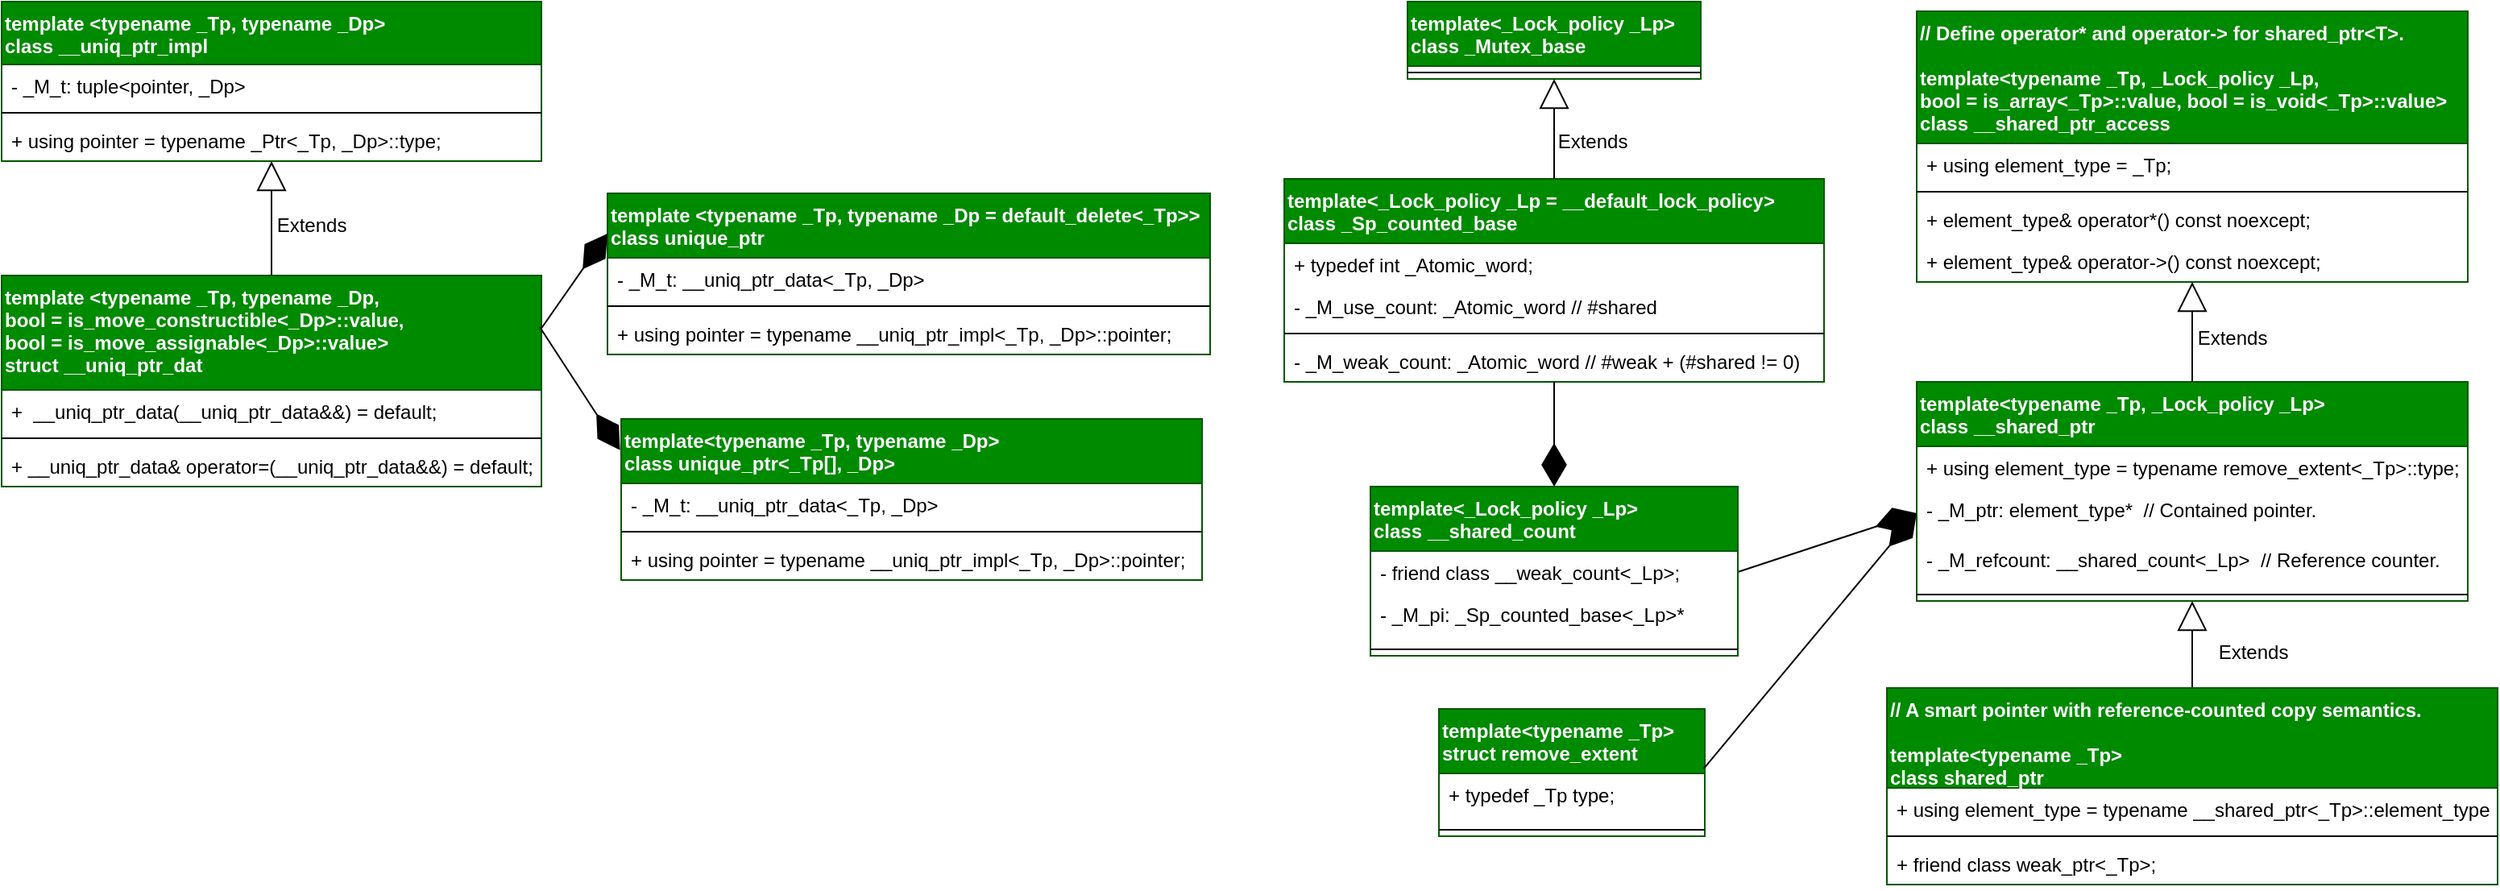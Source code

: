 <mxfile>
    <diagram id="lV_YoobEQGs-U5aL4UGH" name="Page-1">
        <mxGraphModel dx="1380" dy="815" grid="0" gridSize="10" guides="1" tooltips="1" connect="1" arrows="1" fold="1" page="1" pageScale="1" pageWidth="850" pageHeight="1100" math="0" shadow="0">
            <root>
                <mxCell id="0"/>
                <mxCell id="1" parent="0"/>
                <mxCell id="8" value="template &lt;typename _Tp, typename _Dp = default_delete&lt;_Tp&gt;&gt;&#10;class unique_ptr" style="swimlane;fontStyle=1;align=left;verticalAlign=top;childLayout=stackLayout;horizontal=1;startSize=40;horizontalStack=0;resizeParent=1;resizeParentMax=0;resizeLast=0;collapsible=1;marginBottom=0;fontSize=12;swimlaneLine=1;fillColor=#008a00;fontColor=#ffffff;strokeColor=#005700;" parent="1" vertex="1">
                    <mxGeometry x="403" y="129" width="374" height="100" as="geometry"/>
                </mxCell>
                <mxCell id="9" value="- _M_t: __uniq_ptr_data&lt;_Tp, _Dp&gt;" style="text;align=left;verticalAlign=top;spacingLeft=4;spacingRight=4;overflow=hidden;rotatable=0;points=[[0,0.5],[1,0.5]];portConstraint=eastwest;fontSize=12;swimlaneLine=1;" parent="8" vertex="1">
                    <mxGeometry y="40" width="374" height="26" as="geometry"/>
                </mxCell>
                <mxCell id="10" value="" style="line;strokeWidth=1;align=left;verticalAlign=middle;spacingTop=-1;spacingLeft=3;spacingRight=3;rotatable=0;labelPosition=right;points=[];portConstraint=eastwest;fontSize=12;swimlaneLine=1;" parent="8" vertex="1">
                    <mxGeometry y="66" width="374" height="8" as="geometry"/>
                </mxCell>
                <mxCell id="11" value="+ using pointer   = typename __uniq_ptr_impl&lt;_Tp, _Dp&gt;::pointer;" style="text;align=left;verticalAlign=top;spacingLeft=4;spacingRight=4;overflow=hidden;rotatable=0;points=[[0,0.5],[1,0.5]];portConstraint=eastwest;fontSize=12;swimlaneLine=1;" parent="8" vertex="1">
                    <mxGeometry y="74" width="374" height="26" as="geometry"/>
                </mxCell>
                <mxCell id="12" value="template&lt;typename _Tp, typename _Dp&gt;&#10;class unique_ptr&lt;_Tp[], _Dp&gt;" style="swimlane;fontStyle=1;align=left;verticalAlign=top;childLayout=stackLayout;horizontal=1;startSize=40;horizontalStack=0;resizeParent=1;resizeParentMax=0;resizeLast=0;collapsible=1;marginBottom=0;fontSize=12;swimlaneLine=1;fillColor=#008a00;fontColor=#ffffff;strokeColor=#005700;" parent="1" vertex="1">
                    <mxGeometry x="411.5" y="269" width="360.5" height="100" as="geometry"/>
                </mxCell>
                <mxCell id="13" value="- _M_t: __uniq_ptr_data&lt;_Tp, _Dp&gt;" style="text;align=left;verticalAlign=top;spacingLeft=4;spacingRight=4;overflow=hidden;rotatable=0;points=[[0,0.5],[1,0.5]];portConstraint=eastwest;fontSize=12;swimlaneLine=1;" parent="12" vertex="1">
                    <mxGeometry y="40" width="360.5" height="26" as="geometry"/>
                </mxCell>
                <mxCell id="14" value="" style="line;strokeWidth=1;align=left;verticalAlign=middle;spacingTop=-1;spacingLeft=3;spacingRight=3;rotatable=0;labelPosition=right;points=[];portConstraint=eastwest;fontSize=12;swimlaneLine=1;" parent="12" vertex="1">
                    <mxGeometry y="66" width="360.5" height="8" as="geometry"/>
                </mxCell>
                <mxCell id="15" value="+ using pointer   = typename __uniq_ptr_impl&lt;_Tp, _Dp&gt;::pointer;" style="text;align=left;verticalAlign=top;spacingLeft=4;spacingRight=4;overflow=hidden;rotatable=0;points=[[0,0.5],[1,0.5]];portConstraint=eastwest;fontSize=12;swimlaneLine=1;" parent="12" vertex="1">
                    <mxGeometry y="74" width="360.5" height="26" as="geometry"/>
                </mxCell>
                <mxCell id="19" value="template &lt;typename _Tp, typename _Dp,&#10;      bool = is_move_constructible&lt;_Dp&gt;::value,&#10;      bool = is_move_assignable&lt;_Dp&gt;::value&gt;&#10;    struct __uniq_ptr_dat" style="swimlane;fontStyle=1;align=left;verticalAlign=top;childLayout=stackLayout;horizontal=1;startSize=71;horizontalStack=0;resizeParent=1;resizeParentMax=0;resizeLast=0;collapsible=1;marginBottom=0;fontSize=12;swimlaneLine=1;fillColor=#008a00;fontColor=#ffffff;strokeColor=#005700;" parent="1" vertex="1">
                    <mxGeometry x="27" y="180" width="335" height="131" as="geometry"/>
                </mxCell>
                <mxCell id="20" value="+       __uniq_ptr_data(__uniq_ptr_data&amp;&amp;) = default;" style="text;align=left;verticalAlign=top;spacingLeft=4;spacingRight=4;overflow=hidden;rotatable=0;points=[[0,0.5],[1,0.5]];portConstraint=eastwest;fontSize=12;swimlaneLine=1;" parent="19" vertex="1">
                    <mxGeometry y="71" width="335" height="26" as="geometry"/>
                </mxCell>
                <mxCell id="21" value="" style="line;strokeWidth=1;align=left;verticalAlign=middle;spacingTop=-1;spacingLeft=3;spacingRight=3;rotatable=0;labelPosition=right;points=[];portConstraint=eastwest;fontSize=12;swimlaneLine=1;" parent="19" vertex="1">
                    <mxGeometry y="97" width="335" height="8" as="geometry"/>
                </mxCell>
                <mxCell id="22" value="+ __uniq_ptr_data&amp; operator=(__uniq_ptr_data&amp;&amp;) = default;" style="text;align=left;verticalAlign=top;spacingLeft=4;spacingRight=4;overflow=hidden;rotatable=0;points=[[0,0.5],[1,0.5]];portConstraint=eastwest;fontSize=12;swimlaneLine=1;" parent="19" vertex="1">
                    <mxGeometry y="105" width="335" height="26" as="geometry"/>
                </mxCell>
                <mxCell id="23" value="  template &lt;typename _Tp, typename _Dp&gt;&#10;    class __uniq_ptr_impl" style="swimlane;fontStyle=1;align=left;verticalAlign=top;childLayout=stackLayout;horizontal=1;startSize=39;horizontalStack=0;resizeParent=1;resizeParentMax=0;resizeLast=0;collapsible=1;marginBottom=0;fontSize=12;swimlaneLine=1;fillColor=#008a00;strokeColor=#005700;fontColor=#ffffff;" parent="1" vertex="1">
                    <mxGeometry x="27" y="10" width="335" height="99" as="geometry"/>
                </mxCell>
                <mxCell id="24" value="- _M_t: tuple&lt;pointer, _Dp&gt;" style="text;align=left;verticalAlign=top;spacingLeft=4;spacingRight=4;overflow=hidden;rotatable=0;points=[[0,0.5],[1,0.5]];portConstraint=eastwest;fontSize=12;swimlaneLine=1;" parent="23" vertex="1">
                    <mxGeometry y="39" width="335" height="26" as="geometry"/>
                </mxCell>
                <mxCell id="25" value="" style="line;strokeWidth=1;align=left;verticalAlign=middle;spacingTop=-1;spacingLeft=3;spacingRight=3;rotatable=0;labelPosition=right;points=[];portConstraint=eastwest;fontSize=12;swimlaneLine=1;" parent="23" vertex="1">
                    <mxGeometry y="65" width="335" height="8" as="geometry"/>
                </mxCell>
                <mxCell id="26" value="+ using pointer = typename _Ptr&lt;_Tp, _Dp&gt;::type;" style="text;align=left;verticalAlign=top;spacingLeft=4;spacingRight=4;overflow=hidden;rotatable=0;points=[[0,0.5],[1,0.5]];portConstraint=eastwest;fontSize=12;swimlaneLine=1;" parent="23" vertex="1">
                    <mxGeometry y="73" width="335" height="26" as="geometry"/>
                </mxCell>
                <mxCell id="27" value="Extends" style="endArrow=block;endSize=16;endFill=0;html=1;fontSize=12;exitX=0.5;exitY=0;exitDx=0;exitDy=0;swimlaneLine=1;" parent="1" source="19" target="26" edge="1">
                    <mxGeometry x="-0.127" y="-24" width="160" relative="1" as="geometry">
                        <mxPoint x="82" y="491" as="sourcePoint"/>
                        <mxPoint x="171" y="137" as="targetPoint"/>
                        <mxPoint as="offset"/>
                    </mxGeometry>
                </mxCell>
                <mxCell id="28" value="" style="endArrow=diamondThin;endFill=1;endSize=24;html=1;fontSize=12;entryX=-0.002;entryY=0.194;entryDx=0;entryDy=0;entryPerimeter=0;swimlaneLine=1;" parent="1" target="12" edge="1">
                    <mxGeometry width="160" relative="1" as="geometry">
                        <mxPoint x="361" y="212" as="sourcePoint"/>
                        <mxPoint x="601" y="361" as="targetPoint"/>
                    </mxGeometry>
                </mxCell>
                <mxCell id="29" value="" style="endArrow=diamondThin;endFill=1;endSize=24;html=1;fontSize=12;entryX=0;entryY=0.25;entryDx=0;entryDy=0;exitX=1;exitY=0.25;exitDx=0;exitDy=0;swimlaneLine=1;" parent="1" source="19" target="8" edge="1">
                    <mxGeometry width="160" relative="1" as="geometry">
                        <mxPoint x="372.335" y="229.038" as="sourcePoint"/>
                        <mxPoint x="514.22" y="224.4" as="targetPoint"/>
                    </mxGeometry>
                </mxCell>
                <mxCell id="37" value="Extends" style="endArrow=block;endSize=16;endFill=0;html=1;fontSize=12;exitX=0.5;exitY=0;exitDx=0;exitDy=0;swimlaneLine=1;entryX=0.5;entryY=1;entryDx=0;entryDy=0;" parent="1" source="67" target="57" edge="1">
                    <mxGeometry x="-0.148" y="-37" width="160" relative="1" as="geometry">
                        <mxPoint x="1440" y="466" as="sourcePoint"/>
                        <mxPoint x="1501" y="375" as="targetPoint"/>
                        <mxPoint y="1" as="offset"/>
                    </mxGeometry>
                </mxCell>
                <mxCell id="39" value="" style="endArrow=diamondThin;endFill=1;endSize=24;html=1;fontSize=12;entryX=0;entryY=0.5;entryDx=0;entryDy=0;swimlaneLine=1;exitX=1;exitY=0.5;exitDx=0;exitDy=0;" parent="1" source="54" target="59" edge="1">
                    <mxGeometry width="160" relative="1" as="geometry">
                        <mxPoint x="1194.5" y="318" as="sourcePoint"/>
                        <mxPoint x="1265.5" y="321.5" as="targetPoint"/>
                    </mxGeometry>
                </mxCell>
                <mxCell id="40" value="template&lt;_Lock_policy _Lp = __default_lock_policy&gt;&#10;    class _Sp_counted_base" style="swimlane;fontStyle=1;align=left;verticalAlign=top;childLayout=stackLayout;horizontal=1;startSize=40;horizontalStack=0;resizeParent=1;resizeParentMax=0;resizeLast=0;collapsible=1;marginBottom=0;fontSize=12;swimlaneLine=1;fillColor=#008a00;fontColor=#ffffff;strokeColor=#005700;" parent="1" vertex="1">
                    <mxGeometry x="823" y="120" width="335" height="126" as="geometry"/>
                </mxCell>
                <mxCell id="50" value="+ typedef int _Atomic_word;" style="text;align=left;verticalAlign=top;spacingLeft=4;spacingRight=4;overflow=hidden;rotatable=0;points=[[0,0.5],[1,0.5]];portConstraint=eastwest;fontSize=12;swimlaneLine=1;" parent="40" vertex="1">
                    <mxGeometry y="40" width="335" height="26" as="geometry"/>
                </mxCell>
                <mxCell id="41" value="- _M_use_count: _Atomic_word // #shared" style="text;align=left;verticalAlign=top;spacingLeft=4;spacingRight=4;overflow=hidden;rotatable=0;points=[[0,0.5],[1,0.5]];portConstraint=eastwest;fontSize=12;swimlaneLine=1;" parent="40" vertex="1">
                    <mxGeometry y="66" width="335" height="26" as="geometry"/>
                </mxCell>
                <mxCell id="42" value="" style="line;strokeWidth=1;align=left;verticalAlign=middle;spacingTop=-1;spacingLeft=3;spacingRight=3;rotatable=0;labelPosition=right;points=[];portConstraint=eastwest;fontSize=12;swimlaneLine=1;" parent="40" vertex="1">
                    <mxGeometry y="92" width="335" height="8" as="geometry"/>
                </mxCell>
                <mxCell id="43" value="- _M_weak_count: _Atomic_word // #weak + (#shared != 0)" style="text;align=left;verticalAlign=top;spacingLeft=4;spacingRight=4;overflow=hidden;rotatable=0;points=[[0,0.5],[1,0.5]];portConstraint=eastwest;fontSize=12;swimlaneLine=1;" parent="40" vertex="1">
                    <mxGeometry y="100" width="335" height="26" as="geometry"/>
                </mxCell>
                <mxCell id="44" value="" style="endArrow=diamondThin;endFill=1;endSize=24;html=1;fontSize=12;entryX=0.5;entryY=0;entryDx=0;entryDy=0;swimlaneLine=1;" parent="1" source="43" target="52" edge="1">
                    <mxGeometry width="160" relative="1" as="geometry">
                        <mxPoint x="816.5" y="102" as="sourcePoint"/>
                        <mxPoint x="916.946" y="327.25" as="targetPoint"/>
                    </mxGeometry>
                </mxCell>
                <mxCell id="45" value="  template&lt;_Lock_policy _Lp&gt;&#10;    class _Mutex_base" style="swimlane;fontStyle=1;align=left;verticalAlign=top;childLayout=stackLayout;horizontal=1;startSize=40;horizontalStack=0;resizeParent=1;resizeParentMax=0;resizeLast=0;collapsible=1;marginBottom=0;fontSize=12;swimlaneLine=1;fillColor=#008a00;fontColor=#ffffff;strokeColor=#005700;" parent="1" vertex="1">
                    <mxGeometry x="899.5" y="10" width="182" height="48" as="geometry"/>
                </mxCell>
                <mxCell id="51" value="" style="line;strokeWidth=1;align=left;verticalAlign=middle;spacingTop=-1;spacingLeft=3;spacingRight=3;rotatable=0;labelPosition=right;points=[];portConstraint=eastwest;fontSize=12;swimlaneLine=1;" parent="45" vertex="1">
                    <mxGeometry y="40" width="182" height="8" as="geometry"/>
                </mxCell>
                <mxCell id="49" value="Extends" style="endArrow=block;endSize=16;endFill=0;html=1;fontSize=12;exitX=0.5;exitY=0;exitDx=0;exitDy=0;swimlaneLine=1;entryX=0.5;entryY=1;entryDx=0;entryDy=0;" parent="1" source="40" target="45" edge="1">
                    <mxGeometry x="-0.234" y="-22" width="160" relative="1" as="geometry">
                        <mxPoint x="957.5" y="257" as="sourcePoint"/>
                        <mxPoint x="957.5" y="164" as="targetPoint"/>
                        <mxPoint x="1" as="offset"/>
                    </mxGeometry>
                </mxCell>
                <mxCell id="52" value="template&lt;_Lock_policy _Lp&gt;&#10;class __shared_count" style="swimlane;fontStyle=1;align=left;verticalAlign=top;childLayout=stackLayout;horizontal=1;startSize=40;horizontalStack=0;resizeParent=1;resizeParentMax=0;resizeLast=0;collapsible=1;marginBottom=0;fontSize=12;swimlaneLine=1;fillColor=#008a00;fontColor=#ffffff;strokeColor=#005700;" parent="1" vertex="1">
                    <mxGeometry x="876.5" y="311" width="228" height="105" as="geometry"/>
                </mxCell>
                <mxCell id="54" value="- friend class __weak_count&lt;_Lp&gt;;" style="text;align=left;verticalAlign=top;spacingLeft=4;spacingRight=4;overflow=hidden;rotatable=0;points=[[0,0.5],[1,0.5]];portConstraint=eastwest;fontSize=12;swimlaneLine=1;" parent="52" vertex="1">
                    <mxGeometry y="40" width="228" height="26" as="geometry"/>
                </mxCell>
                <mxCell id="53" value="- _M_pi: _Sp_counted_base&lt;_Lp&gt;*" style="text;align=left;verticalAlign=top;spacingLeft=4;spacingRight=4;overflow=hidden;rotatable=0;points=[[0,0.5],[1,0.5]];portConstraint=eastwest;fontSize=12;swimlaneLine=1;" parent="52" vertex="1">
                    <mxGeometry y="66" width="228" height="31" as="geometry"/>
                </mxCell>
                <mxCell id="55" value="" style="line;strokeWidth=1;align=left;verticalAlign=middle;spacingTop=-1;spacingLeft=3;spacingRight=3;rotatable=0;labelPosition=right;points=[];portConstraint=eastwest;fontSize=12;swimlaneLine=1;" parent="52" vertex="1">
                    <mxGeometry y="97" width="228" height="8" as="geometry"/>
                </mxCell>
                <mxCell id="57" value="template&lt;typename _Tp, _Lock_policy _Lp&gt;&#10;class __shared_ptr" style="swimlane;fontStyle=1;align=left;verticalAlign=top;childLayout=stackLayout;horizontal=1;startSize=40;horizontalStack=0;resizeParent=1;resizeParentMax=0;resizeLast=0;collapsible=1;marginBottom=0;fontSize=12;swimlaneLine=1;fillColor=#008a00;fontColor=#ffffff;strokeColor=#005700;" parent="1" vertex="1">
                    <mxGeometry x="1215.5" y="246" width="342" height="136" as="geometry"/>
                </mxCell>
                <mxCell id="58" value="+ using element_type = typename remove_extent&lt;_Tp&gt;::type;" style="text;align=left;verticalAlign=top;spacingLeft=4;spacingRight=4;overflow=hidden;rotatable=0;points=[[0,0.5],[1,0.5]];portConstraint=eastwest;fontSize=12;swimlaneLine=1;" parent="57" vertex="1">
                    <mxGeometry y="40" width="342" height="26" as="geometry"/>
                </mxCell>
                <mxCell id="59" value="- _M_ptr: element_type*  // Contained pointer." style="text;align=left;verticalAlign=top;spacingLeft=4;spacingRight=4;overflow=hidden;rotatable=0;points=[[0,0.5],[1,0.5]];portConstraint=eastwest;fontSize=12;swimlaneLine=1;" parent="57" vertex="1">
                    <mxGeometry y="66" width="342" height="31" as="geometry"/>
                </mxCell>
                <mxCell id="61" value="- _M_refcount: __shared_count&lt;_Lp&gt;  // Reference counter." style="text;align=left;verticalAlign=top;spacingLeft=4;spacingRight=4;overflow=hidden;rotatable=0;points=[[0,0.5],[1,0.5]];portConstraint=eastwest;fontSize=12;swimlaneLine=1;" parent="57" vertex="1">
                    <mxGeometry y="97" width="342" height="31" as="geometry"/>
                </mxCell>
                <mxCell id="60" value="" style="line;strokeWidth=1;align=left;verticalAlign=middle;spacingTop=-1;spacingLeft=3;spacingRight=3;rotatable=0;labelPosition=right;points=[];portConstraint=eastwest;fontSize=12;swimlaneLine=1;" parent="57" vertex="1">
                    <mxGeometry y="128" width="342" height="8" as="geometry"/>
                </mxCell>
                <mxCell id="67" value="// A smart pointer with reference-counted copy semantics.&#10;&#10;template&lt;typename _Tp&gt;&#10;class shared_ptr" style="swimlane;fontStyle=1;align=left;verticalAlign=top;childLayout=stackLayout;horizontal=1;startSize=62;horizontalStack=0;resizeParent=1;resizeParentMax=0;resizeLast=0;collapsible=1;marginBottom=0;fontSize=12;swimlaneLine=1;fillColor=#008a00;fontColor=#ffffff;strokeColor=#005700;" parent="1" vertex="1">
                    <mxGeometry x="1197" y="436" width="379" height="122" as="geometry"/>
                </mxCell>
                <mxCell id="68" value="+ using element_type = typename __shared_ptr&lt;_Tp&gt;::element_type;" style="text;align=left;verticalAlign=top;spacingLeft=4;spacingRight=4;overflow=hidden;rotatable=0;points=[[0,0.5],[1,0.5]];portConstraint=eastwest;fontSize=12;swimlaneLine=1;" parent="67" vertex="1">
                    <mxGeometry y="62" width="379" height="26" as="geometry"/>
                </mxCell>
                <mxCell id="71" value="" style="line;strokeWidth=1;align=left;verticalAlign=middle;spacingTop=-1;spacingLeft=3;spacingRight=3;rotatable=0;labelPosition=right;points=[];portConstraint=eastwest;fontSize=12;swimlaneLine=1;" parent="67" vertex="1">
                    <mxGeometry y="88" width="379" height="8" as="geometry"/>
                </mxCell>
                <mxCell id="82" value="+ friend class weak_ptr&lt;_Tp&gt;;" style="text;align=left;verticalAlign=top;spacingLeft=4;spacingRight=4;overflow=hidden;rotatable=0;points=[[0,0.5],[1,0.5]];portConstraint=eastwest;fontSize=12;swimlaneLine=1;" parent="67" vertex="1">
                    <mxGeometry y="96" width="379" height="26" as="geometry"/>
                </mxCell>
                <mxCell id="72" value="// Define operator* and operator-&gt; for shared_ptr&lt;T&gt;.&#10;&#10;template&lt;typename _Tp, _Lock_policy _Lp,&#10;     bool = is_array&lt;_Tp&gt;::value, bool = is_void&lt;_Tp&gt;::value&gt;&#10;    class __shared_ptr_access" style="swimlane;fontStyle=1;align=left;verticalAlign=top;childLayout=stackLayout;horizontal=1;startSize=82;horizontalStack=0;resizeParent=1;resizeParentMax=0;resizeLast=0;collapsible=1;marginBottom=0;fontSize=12;swimlaneLine=1;fillColor=#008a00;fontColor=#ffffff;strokeColor=#005700;" parent="1" vertex="1">
                    <mxGeometry x="1215.5" y="16" width="342" height="168" as="geometry">
                        <mxRectangle x="466" y="518" width="362" height="84" as="alternateBounds"/>
                    </mxGeometry>
                </mxCell>
                <mxCell id="73" value="+ using element_type = _Tp;" style="text;align=left;verticalAlign=top;spacingLeft=4;spacingRight=4;overflow=hidden;rotatable=0;points=[[0,0.5],[1,0.5]];portConstraint=eastwest;fontSize=12;swimlaneLine=1;" parent="72" vertex="1">
                    <mxGeometry y="82" width="342" height="26" as="geometry"/>
                </mxCell>
                <mxCell id="76" value="" style="line;strokeWidth=1;align=left;verticalAlign=middle;spacingTop=-1;spacingLeft=3;spacingRight=3;rotatable=0;labelPosition=right;points=[];portConstraint=eastwest;fontSize=12;swimlaneLine=1;" parent="72" vertex="1">
                    <mxGeometry y="108" width="342" height="8" as="geometry"/>
                </mxCell>
                <mxCell id="80" value="+ element_type&amp; operator*() const noexcept;" style="text;align=left;verticalAlign=top;spacingLeft=4;spacingRight=4;overflow=hidden;rotatable=0;points=[[0,0.5],[1,0.5]];portConstraint=eastwest;fontSize=12;swimlaneLine=1;" parent="72" vertex="1">
                    <mxGeometry y="116" width="342" height="26" as="geometry"/>
                </mxCell>
                <mxCell id="81" value="+ element_type&amp; operator-&gt;() const noexcept;" style="text;align=left;verticalAlign=top;spacingLeft=4;spacingRight=4;overflow=hidden;rotatable=0;points=[[0,0.5],[1,0.5]];portConstraint=eastwest;fontSize=12;swimlaneLine=1;" parent="72" vertex="1">
                    <mxGeometry y="142" width="342" height="26" as="geometry"/>
                </mxCell>
                <mxCell id="78" value="Extends" style="endArrow=block;endSize=16;endFill=0;html=1;fontSize=12;exitX=0.5;exitY=0;exitDx=0;exitDy=0;swimlaneLine=1;entryX=0.5;entryY=1;entryDx=0;entryDy=0;" parent="1" source="57" target="72" edge="1">
                    <mxGeometry x="-0.127" y="-24" width="160" relative="1" as="geometry">
                        <mxPoint x="1227.5" y="250" as="sourcePoint"/>
                        <mxPoint x="1227.5" y="174" as="targetPoint"/>
                        <mxPoint as="offset"/>
                    </mxGeometry>
                </mxCell>
                <mxCell id="83" value="  template&lt;typename _Tp&gt;&#10;    struct remove_extent" style="swimlane;fontStyle=1;align=left;verticalAlign=top;childLayout=stackLayout;horizontal=1;startSize=40;horizontalStack=0;resizeParent=1;resizeParentMax=0;resizeLast=0;collapsible=1;marginBottom=0;fontSize=12;swimlaneLine=1;fillColor=#008a00;fontColor=#ffffff;strokeColor=#005700;" parent="1" vertex="1">
                    <mxGeometry x="919" y="449" width="165" height="79" as="geometry"/>
                </mxCell>
                <mxCell id="85" value="+ typedef _Tp type;" style="text;align=left;verticalAlign=top;spacingLeft=4;spacingRight=4;overflow=hidden;rotatable=0;points=[[0,0.5],[1,0.5]];portConstraint=eastwest;fontSize=12;swimlaneLine=1;" parent="83" vertex="1">
                    <mxGeometry y="40" width="165" height="31" as="geometry"/>
                </mxCell>
                <mxCell id="86" value="" style="line;strokeWidth=1;align=left;verticalAlign=middle;spacingTop=-1;spacingLeft=3;spacingRight=3;rotatable=0;labelPosition=right;points=[];portConstraint=eastwest;fontSize=12;swimlaneLine=1;" parent="83" vertex="1">
                    <mxGeometry y="71" width="165" height="8" as="geometry"/>
                </mxCell>
                <mxCell id="88" value="" style="endArrow=diamondThin;endFill=1;endSize=24;html=1;fontSize=12;swimlaneLine=1;exitX=0.996;exitY=-0.094;exitDx=0;exitDy=0;exitPerimeter=0;entryX=0;entryY=0.5;entryDx=0;entryDy=0;" parent="1" source="85" target="59" edge="1">
                    <mxGeometry width="160" relative="1" as="geometry">
                        <mxPoint x="1212.5" y="331" as="sourcePoint"/>
                        <mxPoint x="1270.5" y="317" as="targetPoint"/>
                    </mxGeometry>
                </mxCell>
            </root>
        </mxGraphModel>
    </diagram>
</mxfile>